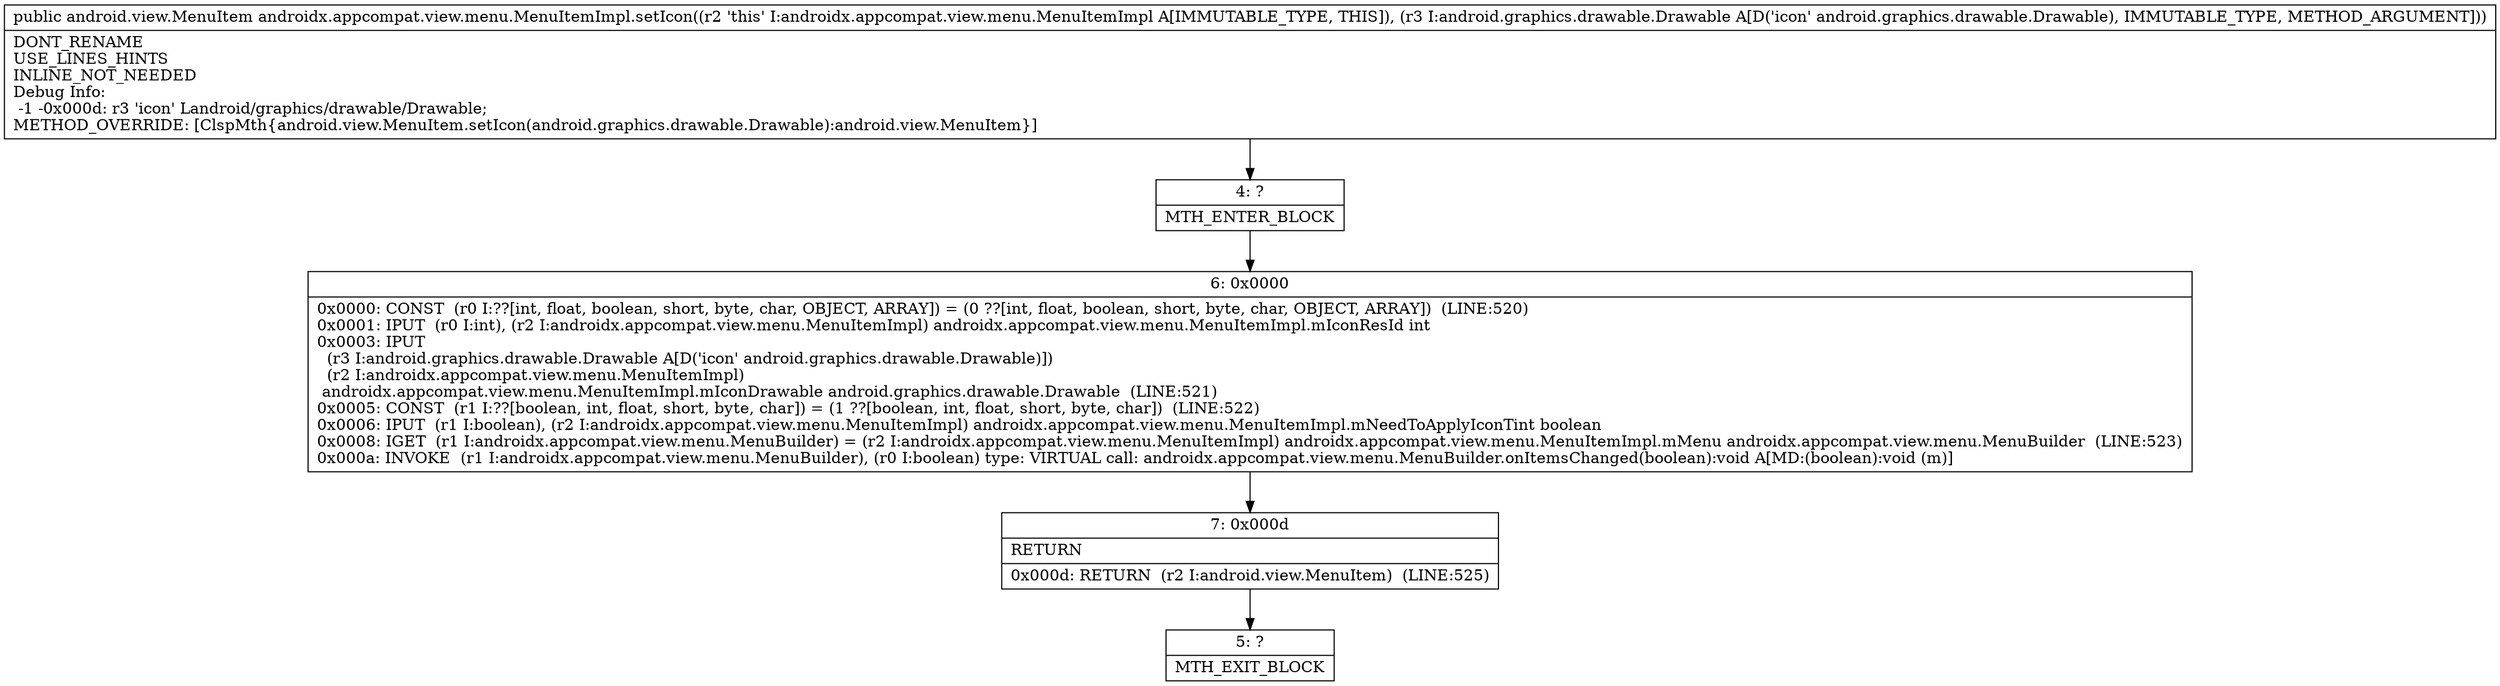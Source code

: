 digraph "CFG forandroidx.appcompat.view.menu.MenuItemImpl.setIcon(Landroid\/graphics\/drawable\/Drawable;)Landroid\/view\/MenuItem;" {
Node_4 [shape=record,label="{4\:\ ?|MTH_ENTER_BLOCK\l}"];
Node_6 [shape=record,label="{6\:\ 0x0000|0x0000: CONST  (r0 I:??[int, float, boolean, short, byte, char, OBJECT, ARRAY]) = (0 ??[int, float, boolean, short, byte, char, OBJECT, ARRAY])  (LINE:520)\l0x0001: IPUT  (r0 I:int), (r2 I:androidx.appcompat.view.menu.MenuItemImpl) androidx.appcompat.view.menu.MenuItemImpl.mIconResId int \l0x0003: IPUT  \l  (r3 I:android.graphics.drawable.Drawable A[D('icon' android.graphics.drawable.Drawable)])\l  (r2 I:androidx.appcompat.view.menu.MenuItemImpl)\l androidx.appcompat.view.menu.MenuItemImpl.mIconDrawable android.graphics.drawable.Drawable  (LINE:521)\l0x0005: CONST  (r1 I:??[boolean, int, float, short, byte, char]) = (1 ??[boolean, int, float, short, byte, char])  (LINE:522)\l0x0006: IPUT  (r1 I:boolean), (r2 I:androidx.appcompat.view.menu.MenuItemImpl) androidx.appcompat.view.menu.MenuItemImpl.mNeedToApplyIconTint boolean \l0x0008: IGET  (r1 I:androidx.appcompat.view.menu.MenuBuilder) = (r2 I:androidx.appcompat.view.menu.MenuItemImpl) androidx.appcompat.view.menu.MenuItemImpl.mMenu androidx.appcompat.view.menu.MenuBuilder  (LINE:523)\l0x000a: INVOKE  (r1 I:androidx.appcompat.view.menu.MenuBuilder), (r0 I:boolean) type: VIRTUAL call: androidx.appcompat.view.menu.MenuBuilder.onItemsChanged(boolean):void A[MD:(boolean):void (m)]\l}"];
Node_7 [shape=record,label="{7\:\ 0x000d|RETURN\l|0x000d: RETURN  (r2 I:android.view.MenuItem)  (LINE:525)\l}"];
Node_5 [shape=record,label="{5\:\ ?|MTH_EXIT_BLOCK\l}"];
MethodNode[shape=record,label="{public android.view.MenuItem androidx.appcompat.view.menu.MenuItemImpl.setIcon((r2 'this' I:androidx.appcompat.view.menu.MenuItemImpl A[IMMUTABLE_TYPE, THIS]), (r3 I:android.graphics.drawable.Drawable A[D('icon' android.graphics.drawable.Drawable), IMMUTABLE_TYPE, METHOD_ARGUMENT]))  | DONT_RENAME\lUSE_LINES_HINTS\lINLINE_NOT_NEEDED\lDebug Info:\l  \-1 \-0x000d: r3 'icon' Landroid\/graphics\/drawable\/Drawable;\lMETHOD_OVERRIDE: [ClspMth\{android.view.MenuItem.setIcon(android.graphics.drawable.Drawable):android.view.MenuItem\}]\l}"];
MethodNode -> Node_4;Node_4 -> Node_6;
Node_6 -> Node_7;
Node_7 -> Node_5;
}

